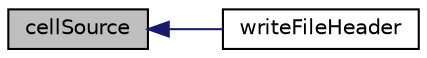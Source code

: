 digraph "cellSource"
{
  bgcolor="transparent";
  edge [fontname="Helvetica",fontsize="10",labelfontname="Helvetica",labelfontsize="10"];
  node [fontname="Helvetica",fontsize="10",shape=record];
  rankdir="LR";
  Node1 [label="cellSource",height=0.2,width=0.4,color="black", fillcolor="grey75", style="filled", fontcolor="black"];
  Node1 -> Node2 [dir="back",color="midnightblue",fontsize="10",style="solid",fontname="Helvetica"];
  Node2 [label="writeFileHeader",height=0.2,width=0.4,color="black",URL="$a00236.html#a9e619cf96b2a2ae6779b4209d45ed8f8",tooltip="Output file header information. "];
}
